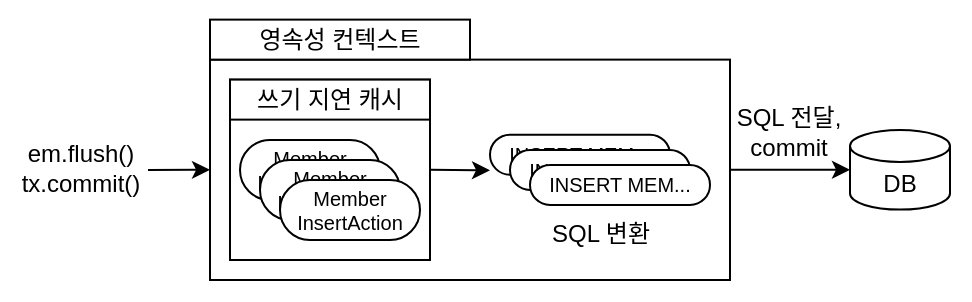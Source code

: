<mxfile>
    <diagram id="GZn-C-g2Wkq3tfYCuaNg" name="Page-1">
        <mxGraphModel dx="611" dy="448" grid="1" gridSize="10" guides="1" tooltips="1" connect="1" arrows="1" fold="1" page="1" pageScale="1" pageWidth="850" pageHeight="1100" math="0" shadow="0">
            <root>
                <mxCell id="0"/>
                <mxCell id="1" parent="0"/>
                <mxCell id="73" value="" style="rounded=0;whiteSpace=wrap;html=1;strokeColor=none;" vertex="1" parent="1">
                    <mxGeometry x="60" y="50" width="480" height="150" as="geometry"/>
                </mxCell>
                <mxCell id="39" value="" style="rounded=0;whiteSpace=wrap;html=1;" parent="1" vertex="1">
                    <mxGeometry x="160" y="79.81" width="260" height="110.19" as="geometry"/>
                </mxCell>
                <mxCell id="50" style="edgeStyle=none;html=1;exitX=1;exitY=0.5;exitDx=0;exitDy=0;fontSize=12;" parent="1" source="43" edge="1">
                    <mxGeometry relative="1" as="geometry">
                        <mxPoint x="300" y="135.143" as="targetPoint"/>
                    </mxGeometry>
                </mxCell>
                <mxCell id="43" value="" style="rounded=0;whiteSpace=wrap;html=1;" parent="1" vertex="1">
                    <mxGeometry x="170" y="89.81" width="100" height="90.19" as="geometry"/>
                </mxCell>
                <mxCell id="7" value="&lt;span style=&quot;font-size: 12px;&quot;&gt;영속성 컨텍스트&lt;/span&gt;" style="rounded=0;whiteSpace=wrap;html=1;fontSize=10;" parent="1" vertex="1">
                    <mxGeometry x="160" y="59.81" width="130" height="20" as="geometry"/>
                </mxCell>
                <mxCell id="38" value="DB" style="shape=cylinder3;whiteSpace=wrap;html=1;boundedLbl=1;backgroundOutline=1;size=8.0;" parent="1" vertex="1">
                    <mxGeometry x="480" y="115" width="50" height="39.81" as="geometry"/>
                </mxCell>
                <mxCell id="44" value="&lt;span style=&quot;font-size: 12px;&quot;&gt;쓰기 지연 캐시&lt;/span&gt;" style="rounded=0;whiteSpace=wrap;html=1;fontSize=10;" parent="1" vertex="1">
                    <mxGeometry x="170" y="89.81" width="100" height="20" as="geometry"/>
                </mxCell>
                <mxCell id="49" value="" style="group" parent="1" vertex="1" connectable="0">
                    <mxGeometry x="300" y="117.36" width="110" height="65.1" as="geometry"/>
                </mxCell>
                <mxCell id="45" value="&lt;font style=&quot;font-size: 10px;&quot;&gt;INSERT MEM...&lt;/font&gt;" style="rounded=1;whiteSpace=wrap;html=1;arcSize=50;" parent="49" vertex="1">
                    <mxGeometry width="90" height="20" as="geometry"/>
                </mxCell>
                <mxCell id="46" value="&lt;font style=&quot;font-size: 10px;&quot;&gt;INSERT MEM...&lt;/font&gt;" style="rounded=1;whiteSpace=wrap;html=1;arcSize=50;" parent="49" vertex="1">
                    <mxGeometry x="10" y="7.59" width="90" height="20" as="geometry"/>
                </mxCell>
                <mxCell id="47" value="&lt;font style=&quot;font-size: 10px;&quot;&gt;INSERT MEM...&lt;/font&gt;" style="rounded=1;whiteSpace=wrap;html=1;arcSize=50;" parent="49" vertex="1">
                    <mxGeometry x="20" y="15.1" width="90" height="20" as="geometry"/>
                </mxCell>
                <mxCell id="48" value="&lt;font style=&quot;font-size: 12px;&quot;&gt;SQL 변환&lt;/font&gt;" style="text;html=1;align=center;verticalAlign=middle;resizable=0;points=[];autosize=1;strokeColor=none;fillColor=none;fontSize=10;" parent="49" vertex="1">
                    <mxGeometry x="20" y="35.1" width="70" height="30" as="geometry"/>
                </mxCell>
                <mxCell id="54" value="" style="edgeStyle=none;html=1;entryX=0;entryY=0.5;entryDx=0;entryDy=0;entryPerimeter=0;exitX=1;exitY=0.5;exitDx=0;exitDy=0;" parent="1" source="39" target="38" edge="1">
                    <mxGeometry relative="1" as="geometry">
                        <mxPoint x="420" y="137" as="sourcePoint"/>
                        <mxPoint x="450" y="137.147" as="targetPoint"/>
                    </mxGeometry>
                </mxCell>
                <mxCell id="57" value="" style="edgeStyle=none;html=1;fontSize=12;entryX=0;entryY=0.5;entryDx=0;entryDy=0;" parent="1" target="39" edge="1">
                    <mxGeometry relative="1" as="geometry">
                        <mxPoint x="129" y="135" as="sourcePoint"/>
                    </mxGeometry>
                </mxCell>
                <mxCell id="56" value="em.flush()" style="text;html=1;align=center;verticalAlign=middle;resizable=0;points=[];autosize=1;strokeColor=none;fillColor=none;fontSize=12;spacing=0;" parent="1" vertex="1">
                    <mxGeometry x="60" y="117" width="70" height="20" as="geometry"/>
                </mxCell>
                <mxCell id="58" value="tx.commit()" style="text;html=1;align=center;verticalAlign=middle;resizable=0;points=[];autosize=1;strokeColor=none;fillColor=none;fontSize=12;spacing=0;" parent="1" vertex="1">
                    <mxGeometry x="55" y="131.81" width="80" height="20" as="geometry"/>
                </mxCell>
                <mxCell id="70" value="" style="group" parent="1" vertex="1" connectable="0">
                    <mxGeometry x="175" y="120" width="90" height="50" as="geometry"/>
                </mxCell>
                <mxCell id="59" value="Member&lt;br style=&quot;font-size: 10px;&quot;&gt;InsertAction" style="rounded=1;whiteSpace=wrap;html=1;arcSize=50;fontSize=10;" parent="70" vertex="1">
                    <mxGeometry width="70" height="30" as="geometry"/>
                </mxCell>
                <mxCell id="67" value="Member&lt;br style=&quot;font-size: 10px;&quot;&gt;InsertAction" style="rounded=1;whiteSpace=wrap;html=1;arcSize=50;fontSize=10;" parent="70" vertex="1">
                    <mxGeometry x="10" y="10" width="70" height="30" as="geometry"/>
                </mxCell>
                <mxCell id="68" value="Member&lt;br style=&quot;font-size: 10px;&quot;&gt;InsertAction" style="rounded=1;whiteSpace=wrap;html=1;arcSize=50;fontSize=10;" parent="70" vertex="1">
                    <mxGeometry x="20" y="20" width="70" height="30" as="geometry"/>
                </mxCell>
                <mxCell id="72" value="&lt;font style=&quot;font-size: 12px;&quot;&gt;SQL 전달,&lt;br&gt;commit&lt;br&gt;&lt;/font&gt;" style="text;html=1;align=center;verticalAlign=middle;resizable=0;points=[];autosize=1;strokeColor=none;fillColor=none;fontSize=10;" parent="1" vertex="1">
                    <mxGeometry x="414" y="95.81" width="70" height="40" as="geometry"/>
                </mxCell>
            </root>
        </mxGraphModel>
    </diagram>
</mxfile>
